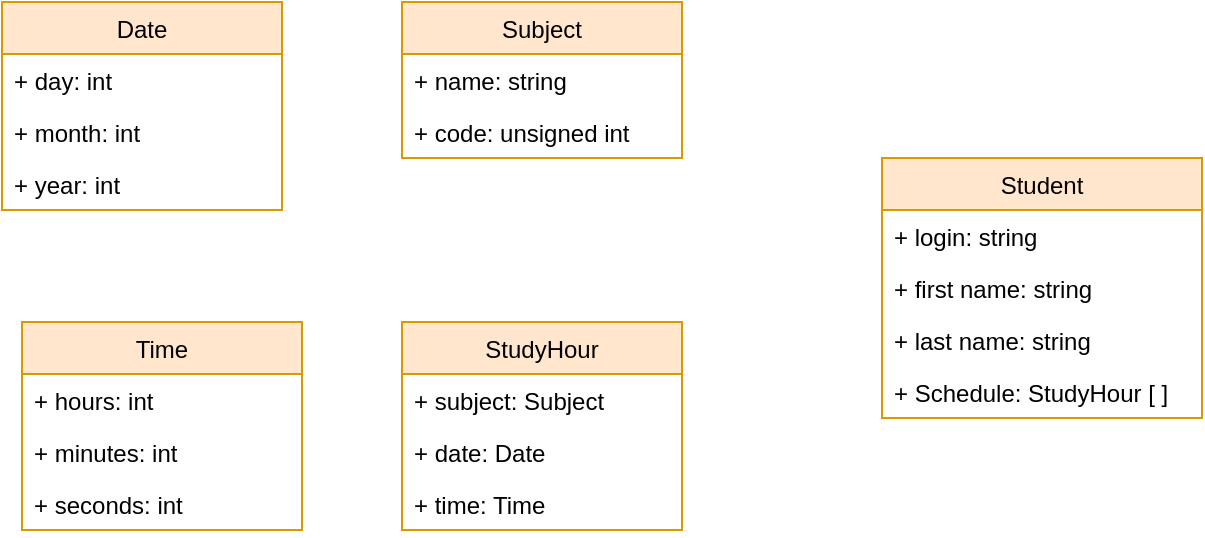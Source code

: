 <mxfile version="20.5.1"><diagram id="0Rq4poIHDJIyV67zgtvl" name="Page-1"><mxGraphModel dx="813" dy="430" grid="1" gridSize="10" guides="1" tooltips="1" connect="1" arrows="1" fold="1" page="1" pageScale="1" pageWidth="850" pageHeight="1100" math="0" shadow="0"><root><mxCell id="0"/><mxCell id="1" parent="0"/><mxCell id="Qm-jC9xtMFt2Q9KUEN7E-1" value="Date" style="swimlane;fontStyle=0;childLayout=stackLayout;horizontal=1;startSize=26;fillColor=#ffe6cc;horizontalStack=0;resizeParent=1;resizeParentMax=0;resizeLast=0;collapsible=1;marginBottom=0;strokeColor=#d79b00;" vertex="1" parent="1"><mxGeometry y="40" width="140" height="104" as="geometry"/></mxCell><mxCell id="Qm-jC9xtMFt2Q9KUEN7E-2" value="+ day: int" style="text;strokeColor=none;fillColor=none;align=left;verticalAlign=top;spacingLeft=4;spacingRight=4;overflow=hidden;rotatable=0;points=[[0,0.5],[1,0.5]];portConstraint=eastwest;" vertex="1" parent="Qm-jC9xtMFt2Q9KUEN7E-1"><mxGeometry y="26" width="140" height="26" as="geometry"/></mxCell><mxCell id="Qm-jC9xtMFt2Q9KUEN7E-3" value="+ month: int" style="text;strokeColor=none;fillColor=none;align=left;verticalAlign=top;spacingLeft=4;spacingRight=4;overflow=hidden;rotatable=0;points=[[0,0.5],[1,0.5]];portConstraint=eastwest;" vertex="1" parent="Qm-jC9xtMFt2Q9KUEN7E-1"><mxGeometry y="52" width="140" height="26" as="geometry"/></mxCell><mxCell id="Qm-jC9xtMFt2Q9KUEN7E-4" value="+ year: int" style="text;strokeColor=none;fillColor=none;align=left;verticalAlign=top;spacingLeft=4;spacingRight=4;overflow=hidden;rotatable=0;points=[[0,0.5],[1,0.5]];portConstraint=eastwest;" vertex="1" parent="Qm-jC9xtMFt2Q9KUEN7E-1"><mxGeometry y="78" width="140" height="26" as="geometry"/></mxCell><mxCell id="Qm-jC9xtMFt2Q9KUEN7E-5" value="Student" style="swimlane;fontStyle=0;childLayout=stackLayout;horizontal=1;startSize=26;fillColor=#ffe6cc;horizontalStack=0;resizeParent=1;resizeParentMax=0;resizeLast=0;collapsible=1;marginBottom=0;strokeColor=#d79b00;" vertex="1" parent="1"><mxGeometry x="440" y="118" width="160" height="130" as="geometry"/></mxCell><mxCell id="Qm-jC9xtMFt2Q9KUEN7E-6" value="+ login: string" style="text;strokeColor=none;fillColor=none;align=left;verticalAlign=top;spacingLeft=4;spacingRight=4;overflow=hidden;rotatable=0;points=[[0,0.5],[1,0.5]];portConstraint=eastwest;" vertex="1" parent="Qm-jC9xtMFt2Q9KUEN7E-5"><mxGeometry y="26" width="160" height="26" as="geometry"/></mxCell><mxCell id="Qm-jC9xtMFt2Q9KUEN7E-7" value="+ first name: string" style="text;strokeColor=none;fillColor=none;align=left;verticalAlign=top;spacingLeft=4;spacingRight=4;overflow=hidden;rotatable=0;points=[[0,0.5],[1,0.5]];portConstraint=eastwest;" vertex="1" parent="Qm-jC9xtMFt2Q9KUEN7E-5"><mxGeometry y="52" width="160" height="26" as="geometry"/></mxCell><mxCell id="Qm-jC9xtMFt2Q9KUEN7E-8" value="+ last name: string" style="text;strokeColor=none;fillColor=none;align=left;verticalAlign=top;spacingLeft=4;spacingRight=4;overflow=hidden;rotatable=0;points=[[0,0.5],[1,0.5]];portConstraint=eastwest;" vertex="1" parent="Qm-jC9xtMFt2Q9KUEN7E-5"><mxGeometry y="78" width="160" height="26" as="geometry"/></mxCell><mxCell id="Qm-jC9xtMFt2Q9KUEN7E-21" value="+ Schedule: StudyHour [ ]" style="text;strokeColor=none;fillColor=none;align=left;verticalAlign=top;spacingLeft=4;spacingRight=4;overflow=hidden;rotatable=0;points=[[0,0.5],[1,0.5]];portConstraint=eastwest;" vertex="1" parent="Qm-jC9xtMFt2Q9KUEN7E-5"><mxGeometry y="104" width="160" height="26" as="geometry"/></mxCell><mxCell id="Qm-jC9xtMFt2Q9KUEN7E-9" value="Subject" style="swimlane;fontStyle=0;childLayout=stackLayout;horizontal=1;startSize=26;fillColor=#ffe6cc;horizontalStack=0;resizeParent=1;resizeParentMax=0;resizeLast=0;collapsible=1;marginBottom=0;strokeColor=#d79b00;" vertex="1" parent="1"><mxGeometry x="200" y="40" width="140" height="78" as="geometry"/></mxCell><mxCell id="Qm-jC9xtMFt2Q9KUEN7E-10" value="+ name: string" style="text;strokeColor=none;fillColor=none;align=left;verticalAlign=top;spacingLeft=4;spacingRight=4;overflow=hidden;rotatable=0;points=[[0,0.5],[1,0.5]];portConstraint=eastwest;" vertex="1" parent="Qm-jC9xtMFt2Q9KUEN7E-9"><mxGeometry y="26" width="140" height="26" as="geometry"/></mxCell><mxCell id="Qm-jC9xtMFt2Q9KUEN7E-11" value="+ code: unsigned int" style="text;strokeColor=none;fillColor=none;align=left;verticalAlign=top;spacingLeft=4;spacingRight=4;overflow=hidden;rotatable=0;points=[[0,0.5],[1,0.5]];portConstraint=eastwest;" vertex="1" parent="Qm-jC9xtMFt2Q9KUEN7E-9"><mxGeometry y="52" width="140" height="26" as="geometry"/></mxCell><mxCell id="Qm-jC9xtMFt2Q9KUEN7E-13" value="StudyHour" style="swimlane;fontStyle=0;childLayout=stackLayout;horizontal=1;startSize=26;fillColor=#ffe6cc;horizontalStack=0;resizeParent=1;resizeParentMax=0;resizeLast=0;collapsible=1;marginBottom=0;strokeColor=#d79b00;" vertex="1" parent="1"><mxGeometry x="200" y="200" width="140" height="104" as="geometry"/></mxCell><mxCell id="Qm-jC9xtMFt2Q9KUEN7E-14" value="+ subject: Subject" style="text;strokeColor=none;fillColor=none;align=left;verticalAlign=top;spacingLeft=4;spacingRight=4;overflow=hidden;rotatable=0;points=[[0,0.5],[1,0.5]];portConstraint=eastwest;" vertex="1" parent="Qm-jC9xtMFt2Q9KUEN7E-13"><mxGeometry y="26" width="140" height="26" as="geometry"/></mxCell><mxCell id="Qm-jC9xtMFt2Q9KUEN7E-15" value="+ date: Date" style="text;strokeColor=none;fillColor=none;align=left;verticalAlign=top;spacingLeft=4;spacingRight=4;overflow=hidden;rotatable=0;points=[[0,0.5],[1,0.5]];portConstraint=eastwest;" vertex="1" parent="Qm-jC9xtMFt2Q9KUEN7E-13"><mxGeometry y="52" width="140" height="26" as="geometry"/></mxCell><mxCell id="Qm-jC9xtMFt2Q9KUEN7E-16" value="+ time: Time" style="text;strokeColor=none;fillColor=none;align=left;verticalAlign=top;spacingLeft=4;spacingRight=4;overflow=hidden;rotatable=0;points=[[0,0.5],[1,0.5]];portConstraint=eastwest;" vertex="1" parent="Qm-jC9xtMFt2Q9KUEN7E-13"><mxGeometry y="78" width="140" height="26" as="geometry"/></mxCell><mxCell id="Qm-jC9xtMFt2Q9KUEN7E-17" value="Time" style="swimlane;fontStyle=0;childLayout=stackLayout;horizontal=1;startSize=26;fillColor=#ffe6cc;horizontalStack=0;resizeParent=1;resizeParentMax=0;resizeLast=0;collapsible=1;marginBottom=0;strokeColor=#d79b00;" vertex="1" parent="1"><mxGeometry x="10" y="200" width="140" height="104" as="geometry"/></mxCell><mxCell id="Qm-jC9xtMFt2Q9KUEN7E-18" value="+ hours: int" style="text;strokeColor=none;fillColor=none;align=left;verticalAlign=top;spacingLeft=4;spacingRight=4;overflow=hidden;rotatable=0;points=[[0,0.5],[1,0.5]];portConstraint=eastwest;" vertex="1" parent="Qm-jC9xtMFt2Q9KUEN7E-17"><mxGeometry y="26" width="140" height="26" as="geometry"/></mxCell><mxCell id="Qm-jC9xtMFt2Q9KUEN7E-19" value="+ minutes: int" style="text;strokeColor=none;fillColor=none;align=left;verticalAlign=top;spacingLeft=4;spacingRight=4;overflow=hidden;rotatable=0;points=[[0,0.5],[1,0.5]];portConstraint=eastwest;" vertex="1" parent="Qm-jC9xtMFt2Q9KUEN7E-17"><mxGeometry y="52" width="140" height="26" as="geometry"/></mxCell><mxCell id="Qm-jC9xtMFt2Q9KUEN7E-20" value="+ seconds: int" style="text;strokeColor=none;fillColor=none;align=left;verticalAlign=top;spacingLeft=4;spacingRight=4;overflow=hidden;rotatable=0;points=[[0,0.5],[1,0.5]];portConstraint=eastwest;" vertex="1" parent="Qm-jC9xtMFt2Q9KUEN7E-17"><mxGeometry y="78" width="140" height="26" as="geometry"/></mxCell></root></mxGraphModel></diagram></mxfile>